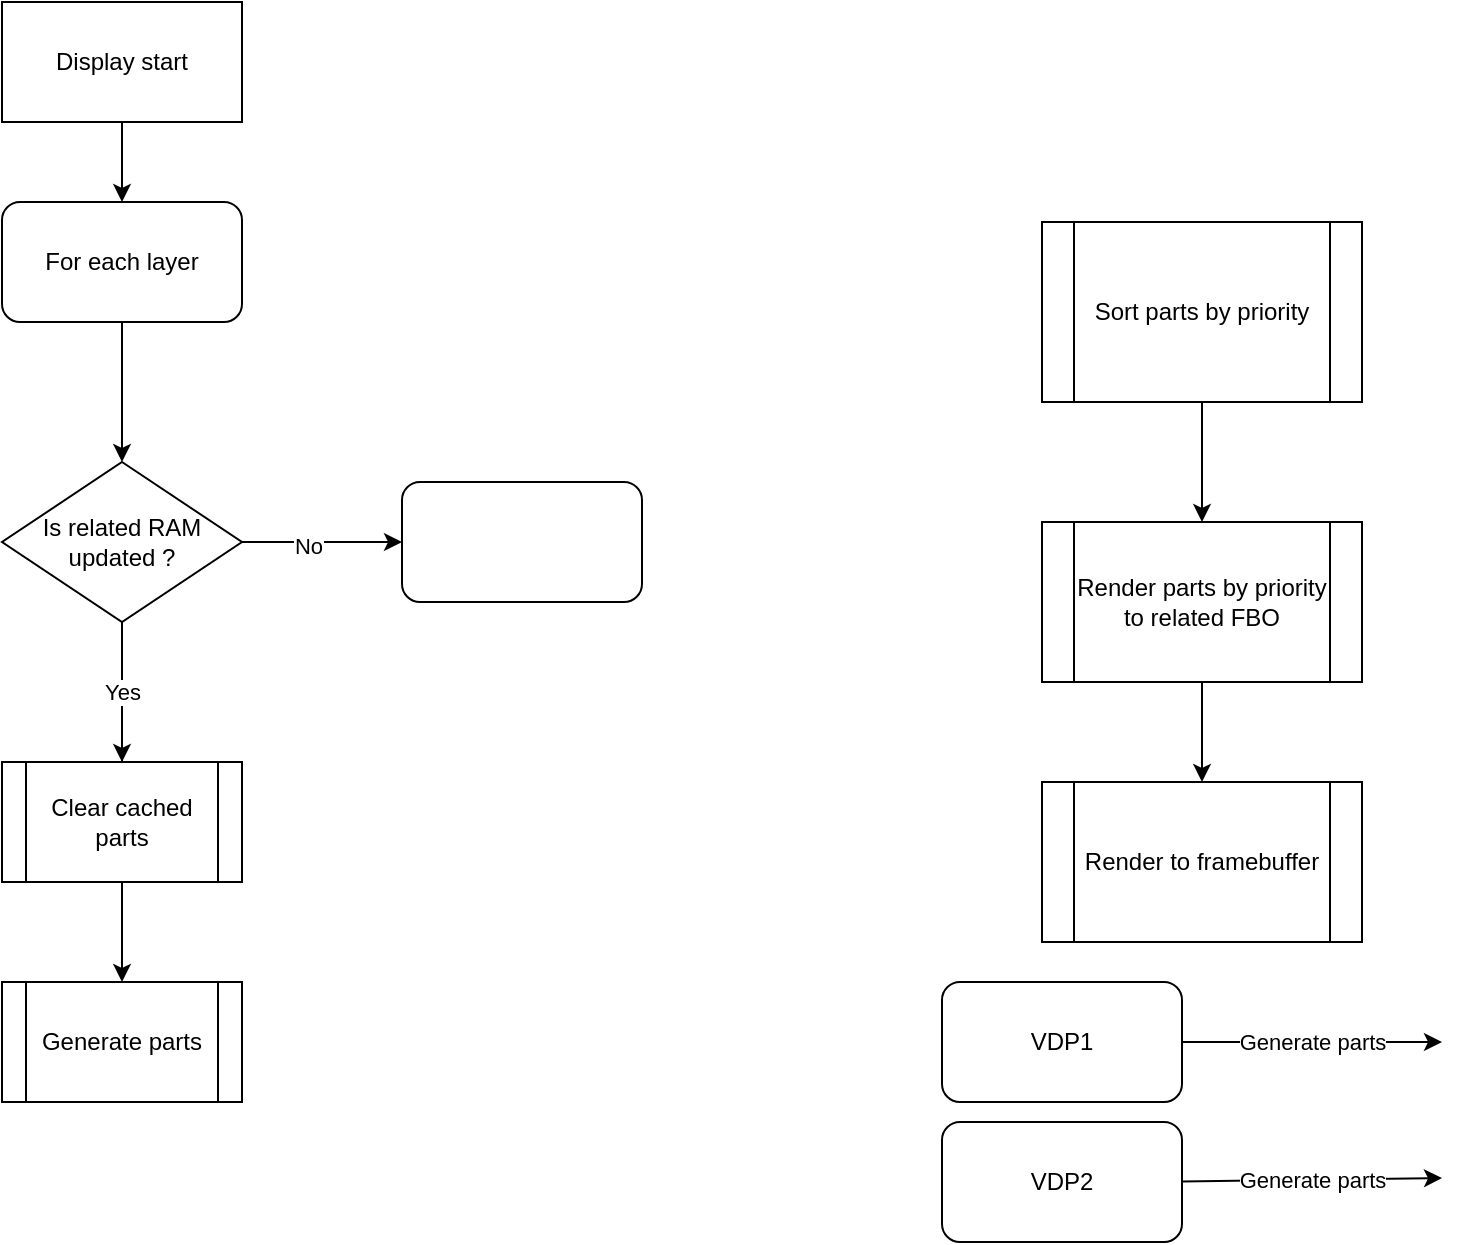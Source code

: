 <mxfile version="23.0.2" type="device">
  <diagram name="Page-1" id="qLgkIeqdQllUKo7gCx5l">
    <mxGraphModel dx="1078" dy="562" grid="1" gridSize="10" guides="1" tooltips="1" connect="1" arrows="1" fold="1" page="1" pageScale="1" pageWidth="827" pageHeight="1169" math="0" shadow="0">
      <root>
        <mxCell id="0" />
        <mxCell id="1" parent="0" />
        <mxCell id="MS-7pJhKzLg421YMvwHl-1" value="VDP1" style="rounded=1;whiteSpace=wrap;html=1;" parent="1" vertex="1">
          <mxGeometry x="510" y="490" width="120" height="60" as="geometry" />
        </mxCell>
        <mxCell id="MS-7pJhKzLg421YMvwHl-2" value="VDP2" style="rounded=1;whiteSpace=wrap;html=1;" parent="1" vertex="1">
          <mxGeometry x="510" y="560" width="120" height="60" as="geometry" />
        </mxCell>
        <mxCell id="MS-7pJhKzLg421YMvwHl-6" value="" style="endArrow=classic;html=1;rounded=0;exitX=1;exitY=0.5;exitDx=0;exitDy=0;" parent="1" source="MS-7pJhKzLg421YMvwHl-1" edge="1">
          <mxGeometry relative="1" as="geometry">
            <mxPoint x="740" y="520" as="sourcePoint" />
            <mxPoint x="760" y="520" as="targetPoint" />
          </mxGeometry>
        </mxCell>
        <mxCell id="MS-7pJhKzLg421YMvwHl-7" value="Generate parts" style="edgeLabel;resizable=0;html=1;align=center;verticalAlign=middle;" parent="MS-7pJhKzLg421YMvwHl-6" connectable="0" vertex="1">
          <mxGeometry relative="1" as="geometry" />
        </mxCell>
        <mxCell id="MS-7pJhKzLg421YMvwHl-9" value="" style="endArrow=classic;html=1;rounded=0;exitX=1;exitY=0.5;exitDx=0;exitDy=0;" parent="1" edge="1">
          <mxGeometry relative="1" as="geometry">
            <mxPoint x="630" y="589.71" as="sourcePoint" />
            <mxPoint x="760" y="588" as="targetPoint" />
          </mxGeometry>
        </mxCell>
        <mxCell id="MS-7pJhKzLg421YMvwHl-10" value="Generate parts" style="edgeLabel;resizable=0;html=1;align=center;verticalAlign=middle;" parent="MS-7pJhKzLg421YMvwHl-9" connectable="0" vertex="1">
          <mxGeometry relative="1" as="geometry" />
        </mxCell>
        <mxCell id="MS-7pJhKzLg421YMvwHl-14" value="" style="edgeStyle=orthogonalEdgeStyle;rounded=0;orthogonalLoop=1;jettySize=auto;html=1;" parent="1" source="MS-7pJhKzLg421YMvwHl-11" target="MS-7pJhKzLg421YMvwHl-13" edge="1">
          <mxGeometry relative="1" as="geometry" />
        </mxCell>
        <mxCell id="MS-7pJhKzLg421YMvwHl-11" value="Sort parts by priority&lt;br&gt;" style="shape=process;whiteSpace=wrap;html=1;backgroundOutline=1;" parent="1" vertex="1">
          <mxGeometry x="560" y="110" width="160" height="90" as="geometry" />
        </mxCell>
        <mxCell id="MS-7pJhKzLg421YMvwHl-17" value="" style="edgeStyle=orthogonalEdgeStyle;rounded=0;orthogonalLoop=1;jettySize=auto;html=1;" parent="1" source="MS-7pJhKzLg421YMvwHl-13" target="MS-7pJhKzLg421YMvwHl-16" edge="1">
          <mxGeometry relative="1" as="geometry" />
        </mxCell>
        <mxCell id="MS-7pJhKzLg421YMvwHl-13" value="Render parts by priority to related FBO" style="shape=process;whiteSpace=wrap;html=1;backgroundOutline=1;" parent="1" vertex="1">
          <mxGeometry x="560" y="260" width="160" height="80" as="geometry" />
        </mxCell>
        <mxCell id="MS-7pJhKzLg421YMvwHl-16" value="Render to framebuffer" style="shape=process;whiteSpace=wrap;html=1;backgroundOutline=1;" parent="1" vertex="1">
          <mxGeometry x="560" y="390" width="160" height="80" as="geometry" />
        </mxCell>
        <mxCell id="Uz-ug5htkVAM_u0IV7n7-4" value="" style="edgeStyle=orthogonalEdgeStyle;rounded=0;orthogonalLoop=1;jettySize=auto;html=1;" edge="1" parent="1" source="uP8v7-ndXTsOdB0v_ZBY-1" target="Uz-ug5htkVAM_u0IV7n7-3">
          <mxGeometry relative="1" as="geometry" />
        </mxCell>
        <mxCell id="Uz-ug5htkVAM_u0IV7n7-5" value="No" style="edgeLabel;html=1;align=center;verticalAlign=middle;resizable=0;points=[];" vertex="1" connectable="0" parent="Uz-ug5htkVAM_u0IV7n7-4">
          <mxGeometry x="-0.175" y="-2" relative="1" as="geometry">
            <mxPoint as="offset" />
          </mxGeometry>
        </mxCell>
        <mxCell id="Uz-ug5htkVAM_u0IV7n7-7" value="" style="edgeStyle=orthogonalEdgeStyle;rounded=0;orthogonalLoop=1;jettySize=auto;html=1;" edge="1" parent="1" source="Uz-ug5htkVAM_u0IV7n7-10">
          <mxGeometry relative="1" as="geometry">
            <mxPoint x="100" y="400" as="targetPoint" />
          </mxGeometry>
        </mxCell>
        <mxCell id="uP8v7-ndXTsOdB0v_ZBY-1" value="Is related RAM updated ?" style="rhombus;whiteSpace=wrap;html=1;" parent="1" vertex="1">
          <mxGeometry x="40" y="230" width="120" height="80" as="geometry" />
        </mxCell>
        <mxCell id="Uz-ug5htkVAM_u0IV7n7-11" value="" style="edgeStyle=orthogonalEdgeStyle;rounded=0;orthogonalLoop=1;jettySize=auto;html=1;" edge="1" parent="1" source="uP8v7-ndXTsOdB0v_ZBY-3" target="Uz-ug5htkVAM_u0IV7n7-1">
          <mxGeometry relative="1" as="geometry" />
        </mxCell>
        <mxCell id="uP8v7-ndXTsOdB0v_ZBY-3" value="Display start" style="rounded=0;whiteSpace=wrap;html=1;" parent="1" vertex="1">
          <mxGeometry x="40" width="120" height="60" as="geometry" />
        </mxCell>
        <mxCell id="Uz-ug5htkVAM_u0IV7n7-2" value="" style="edgeStyle=orthogonalEdgeStyle;rounded=0;orthogonalLoop=1;jettySize=auto;html=1;" edge="1" parent="1" source="Uz-ug5htkVAM_u0IV7n7-1" target="uP8v7-ndXTsOdB0v_ZBY-1">
          <mxGeometry relative="1" as="geometry" />
        </mxCell>
        <mxCell id="Uz-ug5htkVAM_u0IV7n7-1" value="For each layer" style="rounded=1;whiteSpace=wrap;html=1;" vertex="1" parent="1">
          <mxGeometry x="40" y="100" width="120" height="60" as="geometry" />
        </mxCell>
        <mxCell id="Uz-ug5htkVAM_u0IV7n7-3" value="" style="whiteSpace=wrap;html=1;rounded=1;" vertex="1" parent="1">
          <mxGeometry x="240" y="240" width="120" height="60" as="geometry" />
        </mxCell>
        <mxCell id="Uz-ug5htkVAM_u0IV7n7-12" value="" style="edgeStyle=orthogonalEdgeStyle;rounded=0;orthogonalLoop=1;jettySize=auto;html=1;" edge="1" parent="1" source="uP8v7-ndXTsOdB0v_ZBY-1" target="Uz-ug5htkVAM_u0IV7n7-10">
          <mxGeometry relative="1" as="geometry">
            <mxPoint x="100" y="310" as="sourcePoint" />
            <mxPoint x="100" y="400" as="targetPoint" />
          </mxGeometry>
        </mxCell>
        <mxCell id="Uz-ug5htkVAM_u0IV7n7-13" value="Yes" style="edgeLabel;html=1;align=center;verticalAlign=middle;resizable=0;points=[];" vertex="1" connectable="0" parent="Uz-ug5htkVAM_u0IV7n7-12">
          <mxGeometry relative="1" as="geometry">
            <mxPoint as="offset" />
          </mxGeometry>
        </mxCell>
        <mxCell id="Uz-ug5htkVAM_u0IV7n7-15" value="" style="edgeStyle=orthogonalEdgeStyle;rounded=0;orthogonalLoop=1;jettySize=auto;html=1;" edge="1" parent="1" source="Uz-ug5htkVAM_u0IV7n7-10" target="Uz-ug5htkVAM_u0IV7n7-14">
          <mxGeometry relative="1" as="geometry" />
        </mxCell>
        <mxCell id="Uz-ug5htkVAM_u0IV7n7-10" value="Clear cached parts" style="shape=process;whiteSpace=wrap;html=1;backgroundOutline=1;" vertex="1" parent="1">
          <mxGeometry x="40" y="380" width="120" height="60" as="geometry" />
        </mxCell>
        <mxCell id="Uz-ug5htkVAM_u0IV7n7-14" value="Generate parts" style="shape=process;whiteSpace=wrap;html=1;backgroundOutline=1;" vertex="1" parent="1">
          <mxGeometry x="40" y="490" width="120" height="60" as="geometry" />
        </mxCell>
      </root>
    </mxGraphModel>
  </diagram>
</mxfile>
